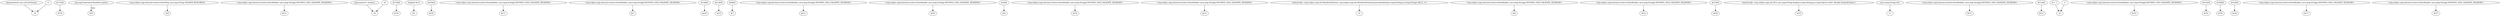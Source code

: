 digraph g {
0[label="@parameter0: java.util.Dictionary"]
1[label="r0"]
0->1[label=""]
2[label="$r17[i0]"]
3[label="$r18"]
2->3[label=""]
4[label="org.osgi.framework.BundleException"]
5[label="$r8"]
4->5[label="type"]
6[label="<org.eclipse.osgi.internal.resolver.StateMsg: java.lang.String HEADER_REQUIRED>"]
7[label="$r9"]
6->7[label=""]
8[label="<org.eclipse.osgi.internal.resolver.StateBuilder: java.lang.String[] DEFINED_OSGI_VALIDATE_HEADERS>"]
9[label="$r21"]
8->9[label=""]
10[label="r1"]
10->1[label=""]
11[label="@parameter1: boolean"]
12[label="z0"]
11->12[label=""]
13[label="$r15[i0]"]
14[label="$r16"]
13->14[label=""]
15[label="lengthof $r31"]
16[label="$i1"]
15->16[label=""]
17[label="$r25[i0]"]
18[label="$r26"]
17->18[label=""]
19[label="<org.eclipse.osgi.internal.resolver.StateBuilder: java.lang.String[] DEFINED_OSGI_VALIDATE_HEADERS>"]
20[label="$r11"]
19->20[label=""]
21[label="<org.eclipse.osgi.internal.resolver.StateBuilder: java.lang.String[] DEFINED_OSGI_VALIDATE_HEADERS>"]
22[label="$r3"]
21->22[label=""]
23[label="$r19[i0]"]
24[label="$r20"]
23->24[label=""]
25[label="$r13[i0]"]
26[label="$r14"]
25->26[label=""]
27[label="$r6[i0]"]
28[label="$r7"]
27->28[label=""]
29[label="<org.eclipse.osgi.internal.resolver.StateBuilder: java.lang.String[] DEFINED_OSGI_VALIDATE_HEADERS>"]
30[label="$r13"]
29->30[label=""]
31[label="<org.eclipse.osgi.internal.resolver.StateBuilder: java.lang.String[] DEFINED_OSGI_VALIDATE_HEADERS>"]
32[label="$r29"]
31->32[label=""]
33[label="$r3[i0]"]
34[label="$r4"]
33->34[label=""]
35[label="<org.eclipse.osgi.internal.resolver.StateBuilder: java.lang.String[] DEFINED_OSGI_VALIDATE_HEADERS>"]
36[label="$r19"]
35->36[label=""]
37[label="<org.eclipse.osgi.internal.resolver.StateBuilder: java.lang.String[] DEFINED_OSGI_VALIDATE_HEADERS>"]
38[label="$r15"]
37->38[label=""]
39[label="staticinvoke <org.eclipse.osgi.util.ManifestElement: org.eclipse.osgi.util.ManifestElement[] parseHeader(java.lang.String,java.lang.String)>($r12, r1)"]
40[label="r2"]
39->40[label=""]
41[label="<org.eclipse.osgi.internal.resolver.StateBuilder: java.lang.String[] DEFINED_OSGI_VALIDATE_HEADERS>"]
42[label="$r6"]
41->42[label=""]
43[label="<org.eclipse.osgi.internal.resolver.StateBuilder: java.lang.String[] DEFINED_OSGI_VALIDATE_HEADERS>"]
44[label="$r23"]
43->44[label=""]
45[label="z0"]
45->12[label=""]
46[label="$r27[i0]"]
47[label="$r28"]
46->47[label=""]
48[label="staticinvoke <org.eclipse.osgi.util.NLS: java.lang.String bind(java.lang.String,java.lang.Object)>($r9, 'Bundle-SymbolicName')"]
49[label="$r10"]
48->49[label=""]
50[label="(java.lang.String) $r5"]
51[label="r1"]
50->51[label=""]
52[label="<org.eclipse.osgi.internal.resolver.StateBuilder: java.lang.String[] DEFINED_OSGI_VALIDATE_HEADERS>"]
53[label="$r31"]
52->53[label=""]
54[label="$r11[i0]"]
55[label="$r12"]
54->55[label=""]
56[label="i0 + 1"]
57[label="i0"]
56->57[label=""]
58[label="<org.eclipse.osgi.internal.resolver.StateBuilder: java.lang.String[] DEFINED_OSGI_VALIDATE_HEADERS>"]
59[label="$r25"]
58->59[label=""]
60[label="$r21[i0]"]
61[label="$r22"]
60->61[label=""]
62[label="0"]
62->57[label=""]
63[label="$r29[i0]"]
64[label="$r30"]
63->64[label=""]
65[label="$r23[i0]"]
66[label="$r24"]
65->66[label=""]
67[label="<org.eclipse.osgi.internal.resolver.StateBuilder: java.lang.String[] DEFINED_OSGI_VALIDATE_HEADERS>"]
68[label="$r17"]
67->68[label=""]
69[label="<org.eclipse.osgi.internal.resolver.StateBuilder: java.lang.String[] DEFINED_OSGI_VALIDATE_HEADERS>"]
70[label="$r27"]
69->70[label=""]
}